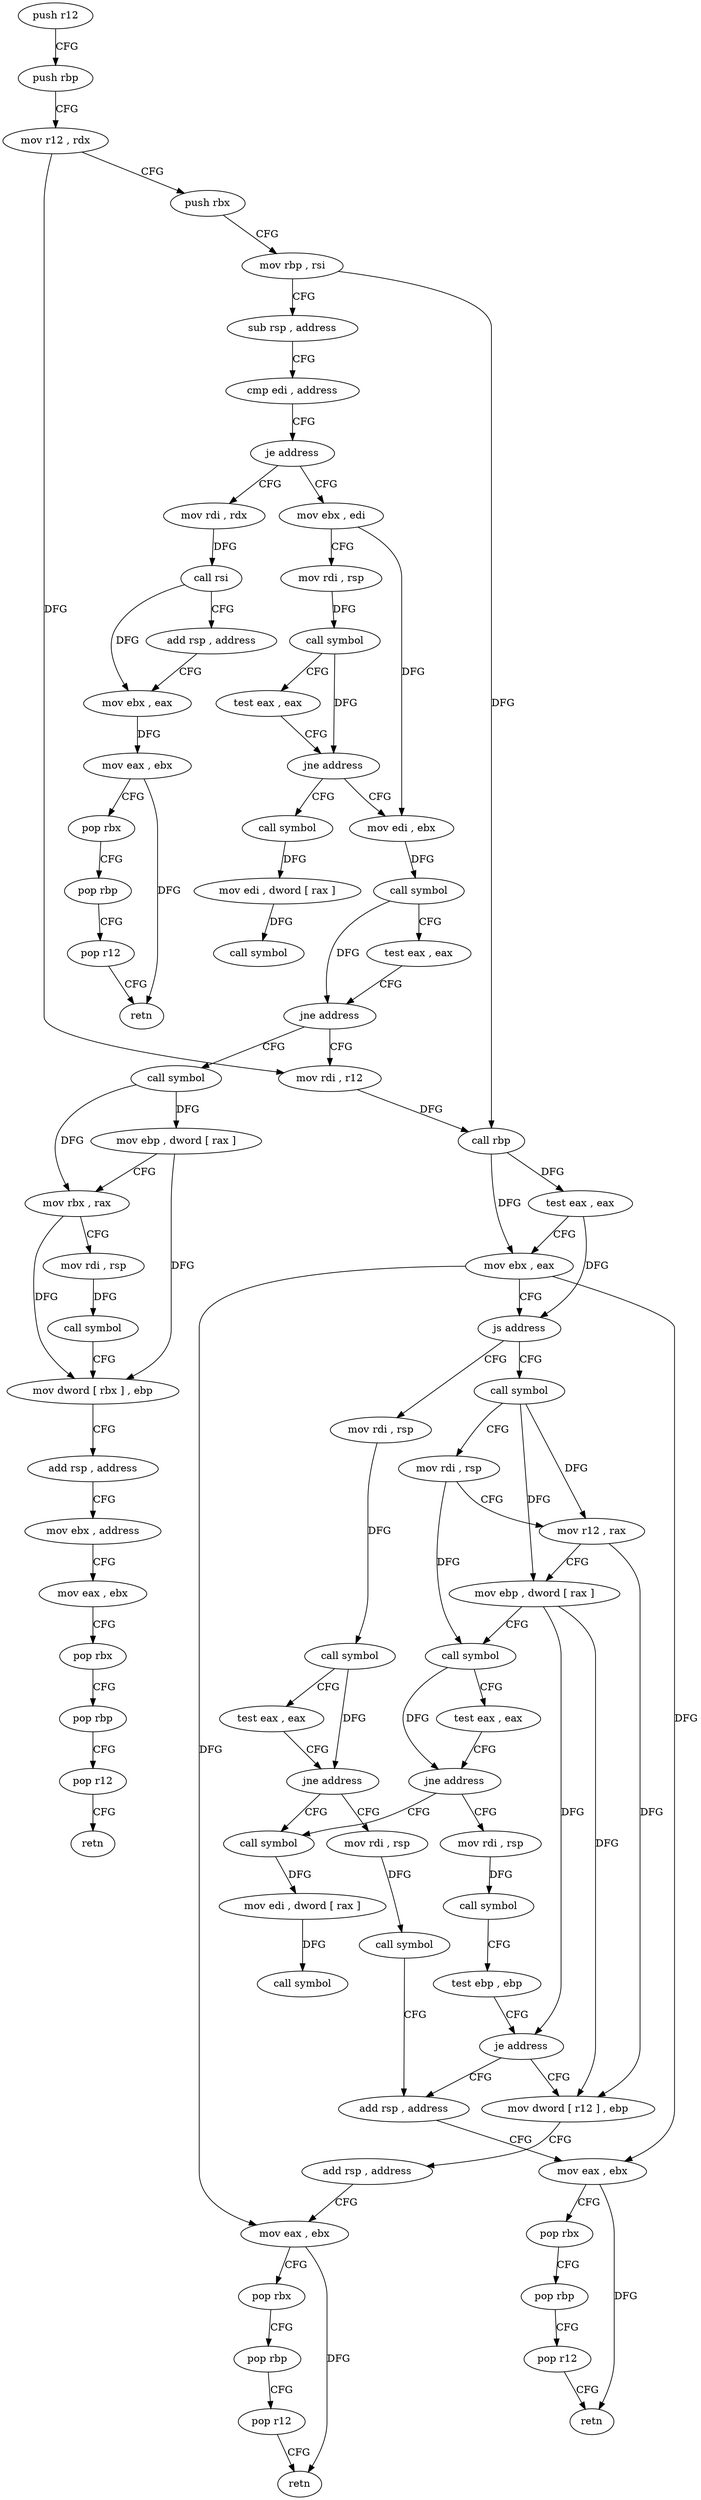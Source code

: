 digraph "func" {
"4261008" [label = "push r12" ]
"4261010" [label = "push rbp" ]
"4261011" [label = "mov r12 , rdx" ]
"4261014" [label = "push rbx" ]
"4261015" [label = "mov rbp , rsi" ]
"4261018" [label = "sub rsp , address" ]
"4261022" [label = "cmp edi , address" ]
"4261025" [label = "je address" ]
"4261144" [label = "mov rdi , rdx" ]
"4261027" [label = "mov ebx , edi" ]
"4261147" [label = "call rsi" ]
"4261149" [label = "add rsp , address" ]
"4261153" [label = "mov ebx , eax" ]
"4261155" [label = "mov eax , ebx" ]
"4261157" [label = "pop rbx" ]
"4261158" [label = "pop rbp" ]
"4261159" [label = "pop r12" ]
"4261161" [label = "retn" ]
"4261029" [label = "mov rdi , rsp" ]
"4261032" [label = "call symbol" ]
"4261037" [label = "test eax , eax" ]
"4261039" [label = "jne address" ]
"4261236" [label = "call symbol" ]
"4261045" [label = "mov edi , ebx" ]
"4261241" [label = "mov edi , dword [ rax ]" ]
"4261243" [label = "call symbol" ]
"4261047" [label = "call symbol" ]
"4261052" [label = "test eax , eax" ]
"4261054" [label = "jne address" ]
"4261104" [label = "call symbol" ]
"4261056" [label = "mov rdi , r12" ]
"4261109" [label = "mov ebp , dword [ rax ]" ]
"4261111" [label = "mov rbx , rax" ]
"4261114" [label = "mov rdi , rsp" ]
"4261117" [label = "call symbol" ]
"4261122" [label = "mov dword [ rbx ] , ebp" ]
"4261124" [label = "add rsp , address" ]
"4261128" [label = "mov ebx , address" ]
"4261133" [label = "mov eax , ebx" ]
"4261135" [label = "pop rbx" ]
"4261136" [label = "pop rbp" ]
"4261137" [label = "pop r12" ]
"4261139" [label = "retn" ]
"4261059" [label = "call rbp" ]
"4261061" [label = "test eax , eax" ]
"4261063" [label = "mov ebx , eax" ]
"4261065" [label = "js address" ]
"4261168" [label = "call symbol" ]
"4261067" [label = "mov rdi , rsp" ]
"4261173" [label = "mov rdi , rsp" ]
"4261176" [label = "mov r12 , rax" ]
"4261179" [label = "mov ebp , dword [ rax ]" ]
"4261181" [label = "call symbol" ]
"4261186" [label = "test eax , eax" ]
"4261188" [label = "jne address" ]
"4261224" [label = "call symbol" ]
"4261190" [label = "mov rdi , rsp" ]
"4261070" [label = "call symbol" ]
"4261075" [label = "test eax , eax" ]
"4261077" [label = "jne address" ]
"4261083" [label = "mov rdi , rsp" ]
"4261229" [label = "mov edi , dword [ rax ]" ]
"4261231" [label = "call symbol" ]
"4261193" [label = "call symbol" ]
"4261198" [label = "test ebp , ebp" ]
"4261200" [label = "je address" ]
"4261091" [label = "add rsp , address" ]
"4261202" [label = "mov dword [ r12 ] , ebp" ]
"4261086" [label = "call symbol" ]
"4261095" [label = "mov eax , ebx" ]
"4261097" [label = "pop rbx" ]
"4261098" [label = "pop rbp" ]
"4261099" [label = "pop r12" ]
"4261101" [label = "retn" ]
"4261206" [label = "add rsp , address" ]
"4261210" [label = "mov eax , ebx" ]
"4261212" [label = "pop rbx" ]
"4261213" [label = "pop rbp" ]
"4261214" [label = "pop r12" ]
"4261216" [label = "retn" ]
"4261008" -> "4261010" [ label = "CFG" ]
"4261010" -> "4261011" [ label = "CFG" ]
"4261011" -> "4261014" [ label = "CFG" ]
"4261011" -> "4261056" [ label = "DFG" ]
"4261014" -> "4261015" [ label = "CFG" ]
"4261015" -> "4261018" [ label = "CFG" ]
"4261015" -> "4261059" [ label = "DFG" ]
"4261018" -> "4261022" [ label = "CFG" ]
"4261022" -> "4261025" [ label = "CFG" ]
"4261025" -> "4261144" [ label = "CFG" ]
"4261025" -> "4261027" [ label = "CFG" ]
"4261144" -> "4261147" [ label = "DFG" ]
"4261027" -> "4261029" [ label = "CFG" ]
"4261027" -> "4261045" [ label = "DFG" ]
"4261147" -> "4261149" [ label = "CFG" ]
"4261147" -> "4261153" [ label = "DFG" ]
"4261149" -> "4261153" [ label = "CFG" ]
"4261153" -> "4261155" [ label = "DFG" ]
"4261155" -> "4261157" [ label = "CFG" ]
"4261155" -> "4261161" [ label = "DFG" ]
"4261157" -> "4261158" [ label = "CFG" ]
"4261158" -> "4261159" [ label = "CFG" ]
"4261159" -> "4261161" [ label = "CFG" ]
"4261029" -> "4261032" [ label = "DFG" ]
"4261032" -> "4261037" [ label = "CFG" ]
"4261032" -> "4261039" [ label = "DFG" ]
"4261037" -> "4261039" [ label = "CFG" ]
"4261039" -> "4261236" [ label = "CFG" ]
"4261039" -> "4261045" [ label = "CFG" ]
"4261236" -> "4261241" [ label = "DFG" ]
"4261045" -> "4261047" [ label = "DFG" ]
"4261241" -> "4261243" [ label = "DFG" ]
"4261047" -> "4261052" [ label = "CFG" ]
"4261047" -> "4261054" [ label = "DFG" ]
"4261052" -> "4261054" [ label = "CFG" ]
"4261054" -> "4261104" [ label = "CFG" ]
"4261054" -> "4261056" [ label = "CFG" ]
"4261104" -> "4261109" [ label = "DFG" ]
"4261104" -> "4261111" [ label = "DFG" ]
"4261056" -> "4261059" [ label = "DFG" ]
"4261109" -> "4261111" [ label = "CFG" ]
"4261109" -> "4261122" [ label = "DFG" ]
"4261111" -> "4261114" [ label = "CFG" ]
"4261111" -> "4261122" [ label = "DFG" ]
"4261114" -> "4261117" [ label = "DFG" ]
"4261117" -> "4261122" [ label = "CFG" ]
"4261122" -> "4261124" [ label = "CFG" ]
"4261124" -> "4261128" [ label = "CFG" ]
"4261128" -> "4261133" [ label = "CFG" ]
"4261133" -> "4261135" [ label = "CFG" ]
"4261135" -> "4261136" [ label = "CFG" ]
"4261136" -> "4261137" [ label = "CFG" ]
"4261137" -> "4261139" [ label = "CFG" ]
"4261059" -> "4261061" [ label = "DFG" ]
"4261059" -> "4261063" [ label = "DFG" ]
"4261061" -> "4261063" [ label = "CFG" ]
"4261061" -> "4261065" [ label = "DFG" ]
"4261063" -> "4261065" [ label = "CFG" ]
"4261063" -> "4261095" [ label = "DFG" ]
"4261063" -> "4261210" [ label = "DFG" ]
"4261065" -> "4261168" [ label = "CFG" ]
"4261065" -> "4261067" [ label = "CFG" ]
"4261168" -> "4261173" [ label = "CFG" ]
"4261168" -> "4261176" [ label = "DFG" ]
"4261168" -> "4261179" [ label = "DFG" ]
"4261067" -> "4261070" [ label = "DFG" ]
"4261173" -> "4261176" [ label = "CFG" ]
"4261173" -> "4261181" [ label = "DFG" ]
"4261176" -> "4261179" [ label = "CFG" ]
"4261176" -> "4261202" [ label = "DFG" ]
"4261179" -> "4261181" [ label = "CFG" ]
"4261179" -> "4261200" [ label = "DFG" ]
"4261179" -> "4261202" [ label = "DFG" ]
"4261181" -> "4261186" [ label = "CFG" ]
"4261181" -> "4261188" [ label = "DFG" ]
"4261186" -> "4261188" [ label = "CFG" ]
"4261188" -> "4261224" [ label = "CFG" ]
"4261188" -> "4261190" [ label = "CFG" ]
"4261224" -> "4261229" [ label = "DFG" ]
"4261190" -> "4261193" [ label = "DFG" ]
"4261070" -> "4261075" [ label = "CFG" ]
"4261070" -> "4261077" [ label = "DFG" ]
"4261075" -> "4261077" [ label = "CFG" ]
"4261077" -> "4261224" [ label = "CFG" ]
"4261077" -> "4261083" [ label = "CFG" ]
"4261083" -> "4261086" [ label = "DFG" ]
"4261229" -> "4261231" [ label = "DFG" ]
"4261193" -> "4261198" [ label = "CFG" ]
"4261198" -> "4261200" [ label = "CFG" ]
"4261200" -> "4261091" [ label = "CFG" ]
"4261200" -> "4261202" [ label = "CFG" ]
"4261091" -> "4261095" [ label = "CFG" ]
"4261202" -> "4261206" [ label = "CFG" ]
"4261086" -> "4261091" [ label = "CFG" ]
"4261095" -> "4261097" [ label = "CFG" ]
"4261095" -> "4261101" [ label = "DFG" ]
"4261097" -> "4261098" [ label = "CFG" ]
"4261098" -> "4261099" [ label = "CFG" ]
"4261099" -> "4261101" [ label = "CFG" ]
"4261206" -> "4261210" [ label = "CFG" ]
"4261210" -> "4261212" [ label = "CFG" ]
"4261210" -> "4261216" [ label = "DFG" ]
"4261212" -> "4261213" [ label = "CFG" ]
"4261213" -> "4261214" [ label = "CFG" ]
"4261214" -> "4261216" [ label = "CFG" ]
}
